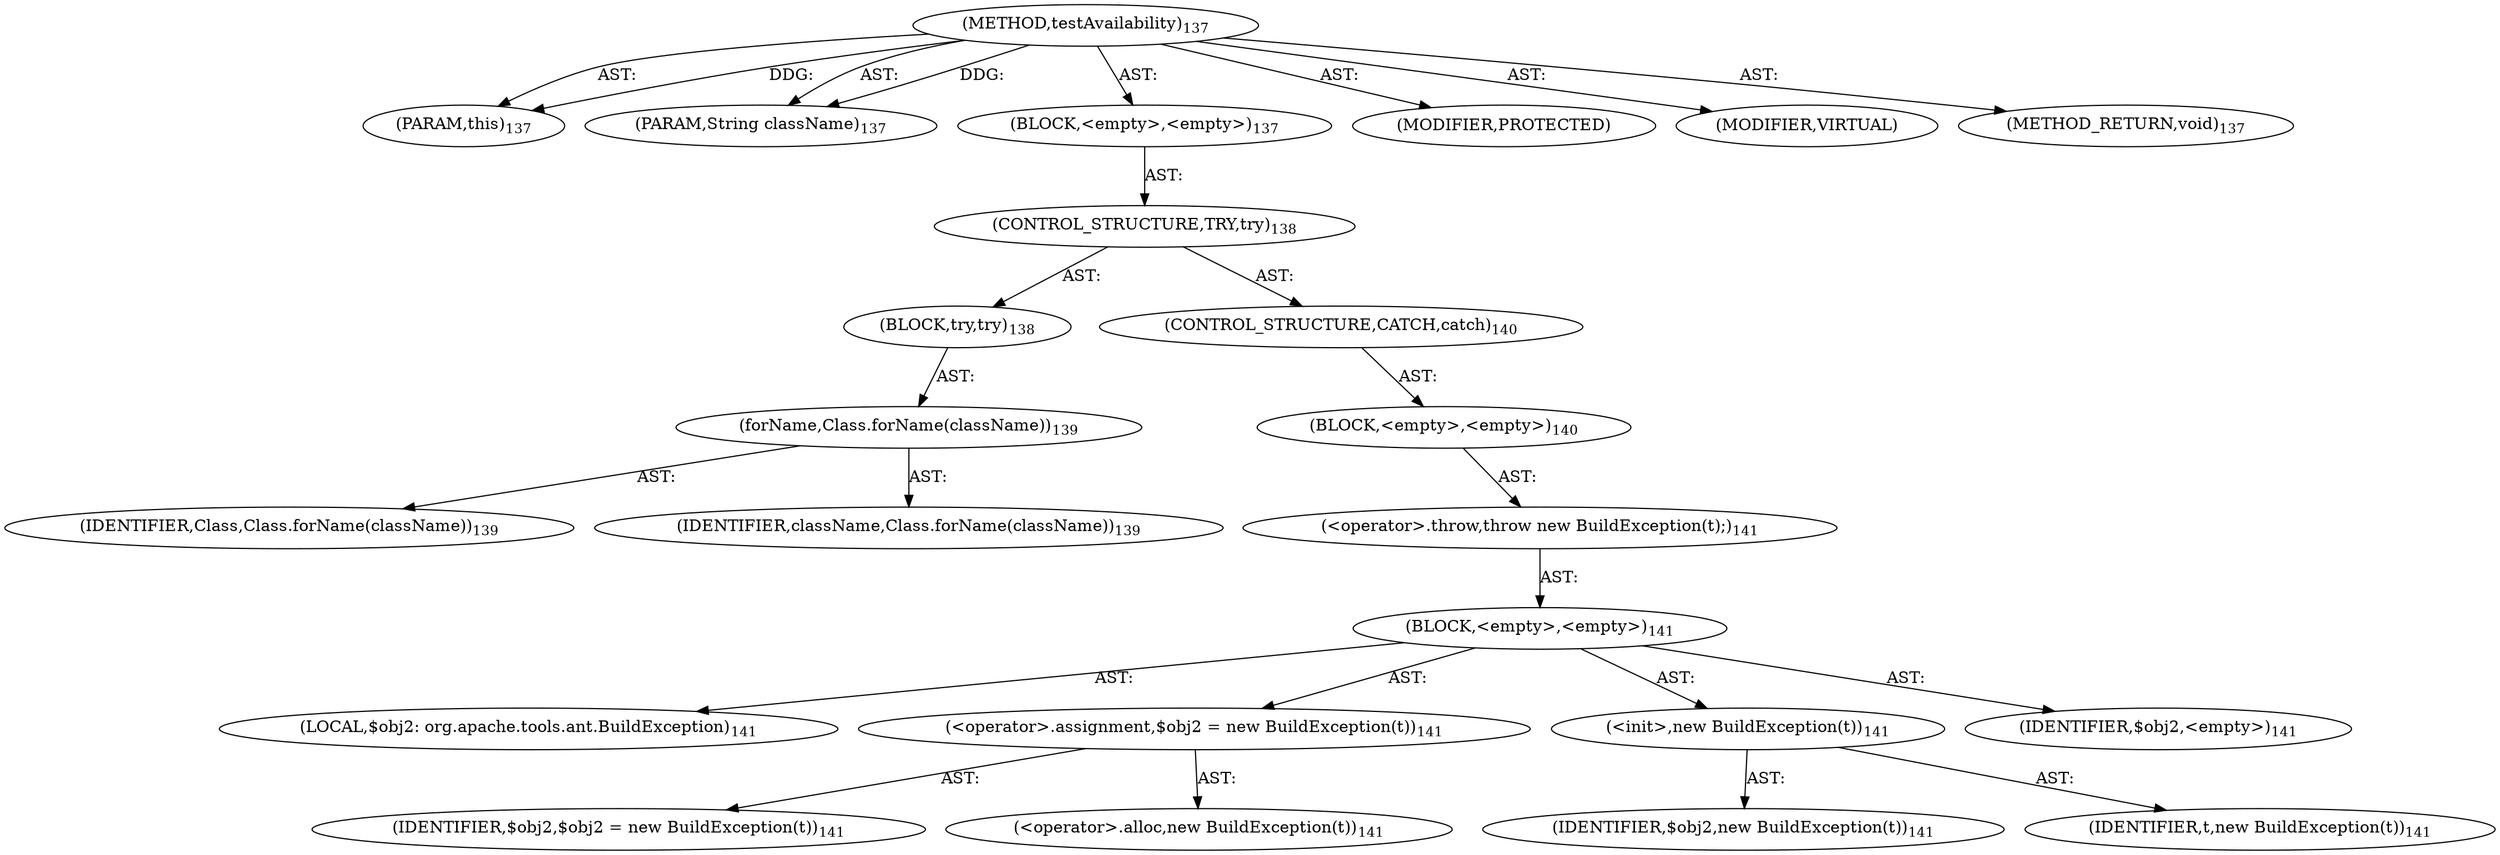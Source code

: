 digraph "testAvailability" {  
"111669149700" [label = <(METHOD,testAvailability)<SUB>137</SUB>> ]
"115964116998" [label = <(PARAM,this)<SUB>137</SUB>> ]
"115964116999" [label = <(PARAM,String className)<SUB>137</SUB>> ]
"25769803793" [label = <(BLOCK,&lt;empty&gt;,&lt;empty&gt;)<SUB>137</SUB>> ]
"47244640267" [label = <(CONTROL_STRUCTURE,TRY,try)<SUB>138</SUB>> ]
"25769803794" [label = <(BLOCK,try,try)<SUB>138</SUB>> ]
"30064771099" [label = <(forName,Class.forName(className))<SUB>139</SUB>> ]
"68719476763" [label = <(IDENTIFIER,Class,Class.forName(className))<SUB>139</SUB>> ]
"68719476764" [label = <(IDENTIFIER,className,Class.forName(className))<SUB>139</SUB>> ]
"47244640268" [label = <(CONTROL_STRUCTURE,CATCH,catch)<SUB>140</SUB>> ]
"25769803795" [label = <(BLOCK,&lt;empty&gt;,&lt;empty&gt;)<SUB>140</SUB>> ]
"30064771100" [label = <(&lt;operator&gt;.throw,throw new BuildException(t);)<SUB>141</SUB>> ]
"25769803796" [label = <(BLOCK,&lt;empty&gt;,&lt;empty&gt;)<SUB>141</SUB>> ]
"94489280516" [label = <(LOCAL,$obj2: org.apache.tools.ant.BuildException)<SUB>141</SUB>> ]
"30064771101" [label = <(&lt;operator&gt;.assignment,$obj2 = new BuildException(t))<SUB>141</SUB>> ]
"68719476765" [label = <(IDENTIFIER,$obj2,$obj2 = new BuildException(t))<SUB>141</SUB>> ]
"30064771102" [label = <(&lt;operator&gt;.alloc,new BuildException(t))<SUB>141</SUB>> ]
"30064771103" [label = <(&lt;init&gt;,new BuildException(t))<SUB>141</SUB>> ]
"68719476766" [label = <(IDENTIFIER,$obj2,new BuildException(t))<SUB>141</SUB>> ]
"68719476767" [label = <(IDENTIFIER,t,new BuildException(t))<SUB>141</SUB>> ]
"68719476768" [label = <(IDENTIFIER,$obj2,&lt;empty&gt;)<SUB>141</SUB>> ]
"133143986184" [label = <(MODIFIER,PROTECTED)> ]
"133143986185" [label = <(MODIFIER,VIRTUAL)> ]
"128849018884" [label = <(METHOD_RETURN,void)<SUB>137</SUB>> ]
  "111669149700" -> "115964116998"  [ label = "AST: "] 
  "111669149700" -> "115964116999"  [ label = "AST: "] 
  "111669149700" -> "25769803793"  [ label = "AST: "] 
  "111669149700" -> "133143986184"  [ label = "AST: "] 
  "111669149700" -> "133143986185"  [ label = "AST: "] 
  "111669149700" -> "128849018884"  [ label = "AST: "] 
  "25769803793" -> "47244640267"  [ label = "AST: "] 
  "47244640267" -> "25769803794"  [ label = "AST: "] 
  "47244640267" -> "47244640268"  [ label = "AST: "] 
  "25769803794" -> "30064771099"  [ label = "AST: "] 
  "30064771099" -> "68719476763"  [ label = "AST: "] 
  "30064771099" -> "68719476764"  [ label = "AST: "] 
  "47244640268" -> "25769803795"  [ label = "AST: "] 
  "25769803795" -> "30064771100"  [ label = "AST: "] 
  "30064771100" -> "25769803796"  [ label = "AST: "] 
  "25769803796" -> "94489280516"  [ label = "AST: "] 
  "25769803796" -> "30064771101"  [ label = "AST: "] 
  "25769803796" -> "30064771103"  [ label = "AST: "] 
  "25769803796" -> "68719476768"  [ label = "AST: "] 
  "30064771101" -> "68719476765"  [ label = "AST: "] 
  "30064771101" -> "30064771102"  [ label = "AST: "] 
  "30064771103" -> "68719476766"  [ label = "AST: "] 
  "30064771103" -> "68719476767"  [ label = "AST: "] 
  "111669149700" -> "115964116998"  [ label = "DDG: "] 
  "111669149700" -> "115964116999"  [ label = "DDG: "] 
}

